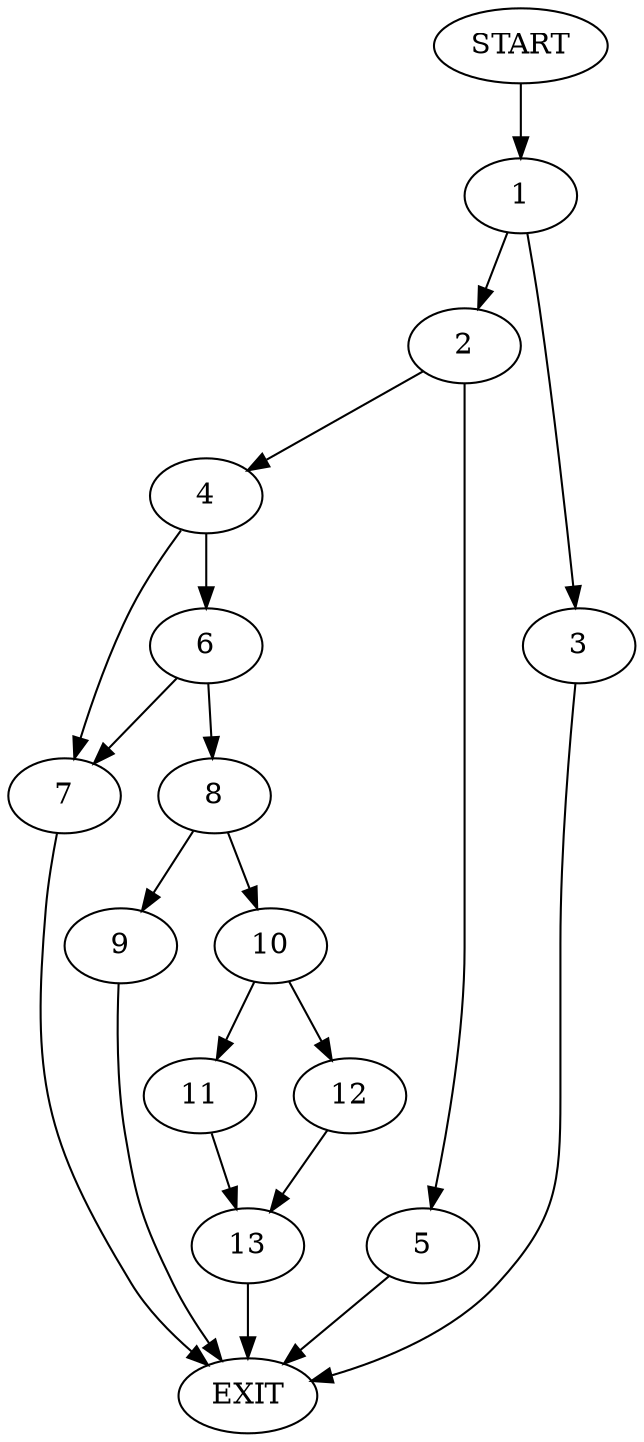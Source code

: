digraph {
0 [label="START"]
14 [label="EXIT"]
0 -> 1
1 -> 2
1 -> 3
2 -> 4
2 -> 5
3 -> 14
4 -> 6
4 -> 7
5 -> 14
6 -> 7
6 -> 8
7 -> 14
8 -> 9
8 -> 10
9 -> 14
10 -> 11
10 -> 12
12 -> 13
11 -> 13
13 -> 14
}
